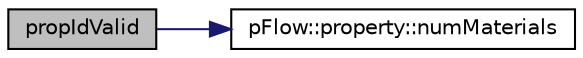 digraph "propIdValid"
{
 // LATEX_PDF_SIZE
  edge [fontname="Helvetica",fontsize="10",labelfontname="Helvetica",labelfontsize="10"];
  node [fontname="Helvetica",fontsize="10",shape=record];
  rankdir="LR";
  Node1 [label="propIdValid",height=0.2,width=0.4,color="black", fillcolor="grey75", style="filled", fontcolor="black",tooltip=" "];
  Node1 -> Node2 [color="midnightblue",fontsize="10",style="solid",fontname="Helvetica"];
  Node2 [label="pFlow::property::numMaterials",height=0.2,width=0.4,color="black", fillcolor="white", style="filled",URL="$classpFlow_1_1property.html#adc62e81491a3115339f0724c406b39dc",tooltip="Return number of materials."];
}
